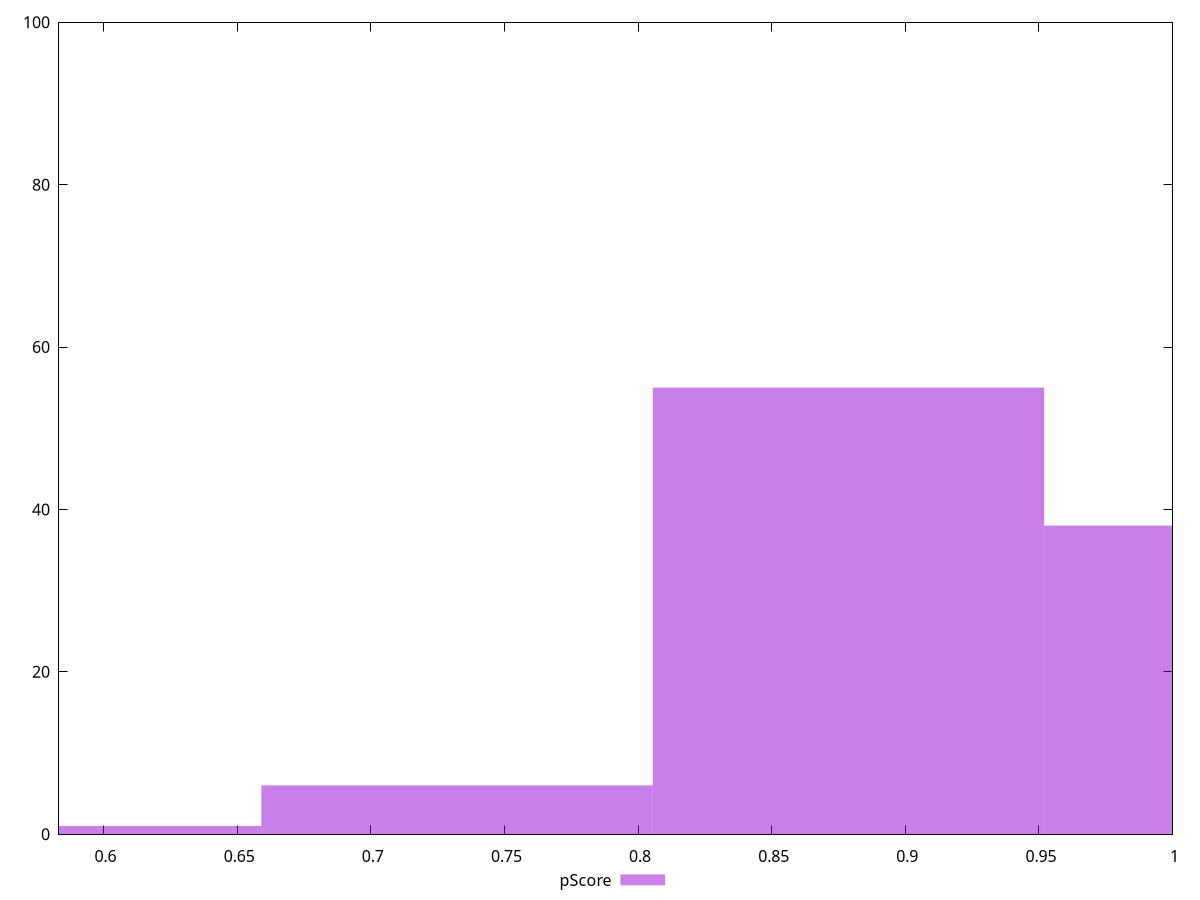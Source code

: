 reset

$pScore <<EOF
0.5858329461463029 1
0.7322911826828786 6
1.0252076557560301 38
0.8787494192194543 55
EOF

set key outside below
set boxwidth 0.14645823653657572
set xrange [0.5833333333333334:1]
set yrange [0:100]
set trange [0:100]
set style fill transparent solid 0.5 noborder
set terminal svg size 640, 490 enhanced background rgb 'white'
set output "report_00017_2021-02-10T15-08-03.406Z/unused-css-rules/samples/pages/pScore/histogram.svg"

plot $pScore title "pScore" with boxes

reset
